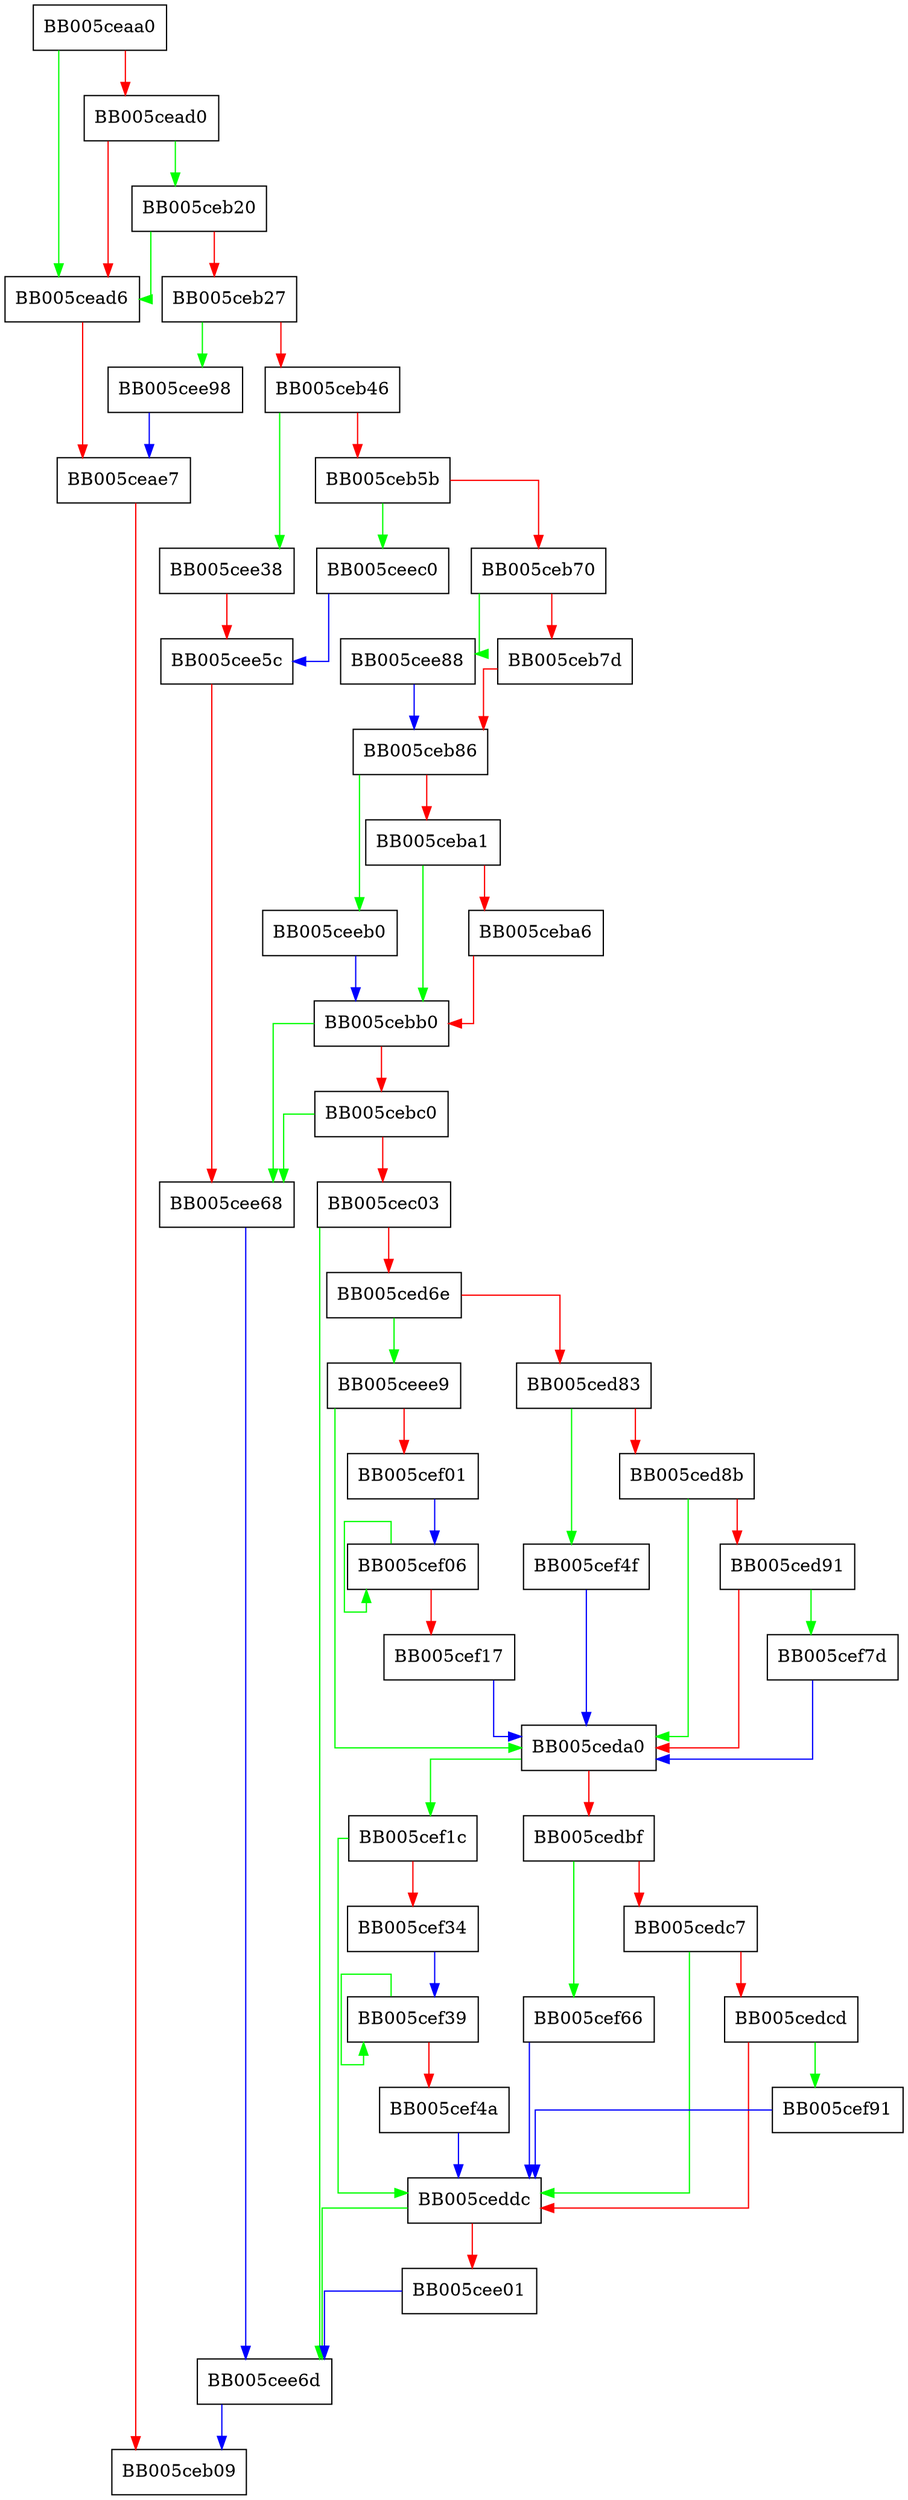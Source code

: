 digraph PKCS5_PBE_keyivgen_ex {
  node [shape="box"];
  graph [splines=ortho];
  BB005ceaa0 -> BB005cead6 [color="green"];
  BB005ceaa0 -> BB005cead0 [color="red"];
  BB005cead0 -> BB005ceb20 [color="green"];
  BB005cead0 -> BB005cead6 [color="red"];
  BB005cead6 -> BB005ceae7 [color="red"];
  BB005ceae7 -> BB005ceb09 [color="red"];
  BB005ceb20 -> BB005cead6 [color="green"];
  BB005ceb20 -> BB005ceb27 [color="red"];
  BB005ceb27 -> BB005cee98 [color="green"];
  BB005ceb27 -> BB005ceb46 [color="red"];
  BB005ceb46 -> BB005cee38 [color="green"];
  BB005ceb46 -> BB005ceb5b [color="red"];
  BB005ceb5b -> BB005ceec0 [color="green"];
  BB005ceb5b -> BB005ceb70 [color="red"];
  BB005ceb70 -> BB005cee88 [color="green"];
  BB005ceb70 -> BB005ceb7d [color="red"];
  BB005ceb7d -> BB005ceb86 [color="red"];
  BB005ceb86 -> BB005ceeb0 [color="green"];
  BB005ceb86 -> BB005ceba1 [color="red"];
  BB005ceba1 -> BB005cebb0 [color="green"];
  BB005ceba1 -> BB005ceba6 [color="red"];
  BB005ceba6 -> BB005cebb0 [color="red"];
  BB005cebb0 -> BB005cee68 [color="green"];
  BB005cebb0 -> BB005cebc0 [color="red"];
  BB005cebc0 -> BB005cee68 [color="green"];
  BB005cebc0 -> BB005cec03 [color="red"];
  BB005cec03 -> BB005cee6d [color="green"];
  BB005cec03 -> BB005ced6e [color="red"];
  BB005ced6e -> BB005ceee9 [color="green"];
  BB005ced6e -> BB005ced83 [color="red"];
  BB005ced83 -> BB005cef4f [color="green"];
  BB005ced83 -> BB005ced8b [color="red"];
  BB005ced8b -> BB005ceda0 [color="green"];
  BB005ced8b -> BB005ced91 [color="red"];
  BB005ced91 -> BB005cef7d [color="green"];
  BB005ced91 -> BB005ceda0 [color="red"];
  BB005ceda0 -> BB005cef1c [color="green"];
  BB005ceda0 -> BB005cedbf [color="red"];
  BB005cedbf -> BB005cef66 [color="green"];
  BB005cedbf -> BB005cedc7 [color="red"];
  BB005cedc7 -> BB005ceddc [color="green"];
  BB005cedc7 -> BB005cedcd [color="red"];
  BB005cedcd -> BB005cef91 [color="green"];
  BB005cedcd -> BB005ceddc [color="red"];
  BB005ceddc -> BB005cee6d [color="green"];
  BB005ceddc -> BB005cee01 [color="red"];
  BB005cee01 -> BB005cee6d [color="blue"];
  BB005cee38 -> BB005cee5c [color="red"];
  BB005cee5c -> BB005cee68 [color="red"];
  BB005cee68 -> BB005cee6d [color="blue"];
  BB005cee6d -> BB005ceb09 [color="blue"];
  BB005cee88 -> BB005ceb86 [color="blue"];
  BB005cee98 -> BB005ceae7 [color="blue"];
  BB005ceeb0 -> BB005cebb0 [color="blue"];
  BB005ceec0 -> BB005cee5c [color="blue"];
  BB005ceee9 -> BB005ceda0 [color="green"];
  BB005ceee9 -> BB005cef01 [color="red"];
  BB005cef01 -> BB005cef06 [color="blue"];
  BB005cef06 -> BB005cef06 [color="green"];
  BB005cef06 -> BB005cef17 [color="red"];
  BB005cef17 -> BB005ceda0 [color="blue"];
  BB005cef1c -> BB005ceddc [color="green"];
  BB005cef1c -> BB005cef34 [color="red"];
  BB005cef34 -> BB005cef39 [color="blue"];
  BB005cef39 -> BB005cef39 [color="green"];
  BB005cef39 -> BB005cef4a [color="red"];
  BB005cef4a -> BB005ceddc [color="blue"];
  BB005cef4f -> BB005ceda0 [color="blue"];
  BB005cef66 -> BB005ceddc [color="blue"];
  BB005cef7d -> BB005ceda0 [color="blue"];
  BB005cef91 -> BB005ceddc [color="blue"];
}